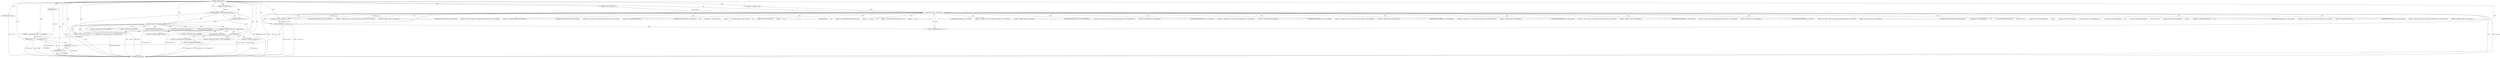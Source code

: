 digraph "_TIFFPrintField" {  
"3133" [label = <(METHOD,_TIFFPrintField)<SUB>75</SUB>> ]
"3233" [label = <(METHOD_RETURN,void)<SUB>75</SUB>> ]
"3134" [label = <(PARAM,FILE *fd)<SUB>75</SUB>> ]
"3135" [label = <(PARAM,const TIFFField *fip)<SUB>75</SUB>> ]
"3136" [label = <(PARAM,uint32_t value_count)<SUB>76</SUB>> ]
"3137" [label = <(PARAM,void *raw_data)<SUB>76</SUB>> ]
"3141" [label = <(&lt;operator&gt;.assignment,*field_name = fip-&gt;field_name)<SUB>82</SUB>> ]
"3189" [label = <(fprintf,fprintf(fd, &quot;  %s: &quot;, field_name))<SUB>94</SUB>> ]
"3230" [label = <(fprintf,fprintf(fd, &quot;\n&quot;))<SUB>148</SUB>> ]
"3147" [label = <(TIFFFieldIsAnonymous,TIFFFieldIsAnonymous(fip))<SUB>83</SUB>> ]
"3198" [label = <(&lt;operator&gt;.lessThan,j &lt; value_count)<SUB>96</SUB>> ]
"3201" [label = <(&lt;operator&gt;.postIncrement,j++)<SUB>96</SUB>> ]
"3195" [label = <(&lt;operator&gt;.assignment,j = 0)<SUB>96</SUB>> ]
"3156" [label = <(&lt;operator&gt;.lessThan,i &lt; NTAGS)<SUB>85</SUB>> ]
"3167" [label = <(&lt;operator&gt;.preIncrement,++i)<SUB>85</SUB>> ]
"3221" [label = <(&lt;operator&gt;.lessThan,j &lt; value_count - 1)<SUB>144</SUB>> ]
"3153" [label = <(&lt;operator&gt;.assignment,i = 0)<SUB>85</SUB>> ]
"3227" [label = <(fprintf,fprintf(fd, &quot;,&quot;))<SUB>145</SUB>> ]
"3171" [label = <(&lt;operator&gt;.equals,fip-&gt;field_tag == tagnames[i].tag)<SUB>87</SUB>> ]
"3223" [label = <(&lt;operator&gt;.subtraction,value_count - 1)<SUB>144</SUB>> ]
"3160" [label = <(&lt;operator&gt;.division,sizeof (tagnames) / sizeof (tagnames[0]))<SUB>85</SUB>> ]
"3181" [label = <(&lt;operator&gt;.assignment,field_name = tagnames[i].name)<SUB>89</SUB>> ]
"3161" [label = <(&lt;operator&gt;.sizeOf,sizeof (tagnames))<SUB>85</SUB>> ]
"3163" [label = <(&lt;operator&gt;.sizeOf,sizeof (tagnames[0]))<SUB>85</SUB>> ]
"3204" [label = <(UNKNOWN,if (fip-&gt;field_type == TIFF_BYTE)\012            fprintf(fd, &quot;%&quot; PRIu8, ((uint8_t *)raw_data)[j]);,if (fip-&gt;field_type == TIFF_BYTE)\012            fprintf(fd, &quot;%&quot; PRIu8, ((uint8_t *)raw_data)[j]);)<SUB>98</SUB>> ]
"3205" [label = <(UNKNOWN,else if (fip-&gt;field_type == TIFF_UNDEFINED)\012            fprintf(fd, &quot;0x%&quot; PRIx8, ((uint8_t *)raw_data)[j]);,else if (fip-&gt;field_type == TIFF_UNDEFINED)\012            fprintf(fd, &quot;0x%&quot; PRIx8, ((uint8_t *)raw_data)[j]);)<SUB>100</SUB>> ]
"3206" [label = <(UNKNOWN,else if (fip-&gt;field_type == TIFF_SBYTE)\012            fprintf(fd, &quot;%&quot; PRId8, ((int8_t *)raw_data)[j]);,else if (fip-&gt;field_type == TIFF_SBYTE)\012            fprintf(fd, &quot;%&quot; PRId8, ((int8_t *)raw_data)[j]);)<SUB>102</SUB>> ]
"3207" [label = <(UNKNOWN,else if (fip-&gt;field_type == TIFF_SHORT)\012            fprintf(fd, &quot;%&quot; PRIu16, ((uint16_t *)raw_data)[j]);,else if (fip-&gt;field_type == TIFF_SHORT)\012            fprintf(fd, &quot;%&quot; PRIu16, ((uint16_t *)raw_data)[j]);)<SUB>104</SUB>> ]
"3208" [label = <(UNKNOWN,else if (fip-&gt;field_type == TIFF_SSHORT)\012            fprintf(fd, &quot;%&quot; PRId16, ((int16_t *)raw_data)[j]);,else if (fip-&gt;field_type == TIFF_SSHORT)\012            fprintf(fd, &quot;%&quot; PRId16, ((int16_t *)raw_data)[j]);)<SUB>106</SUB>> ]
"3209" [label = <(UNKNOWN,else if (fip-&gt;field_type == TIFF_LONG)\012            fprintf(fd, &quot;%&quot; PRIu32, ((uint32_t *)raw_data)[j]);,else if (fip-&gt;field_type == TIFF_LONG)\012            fprintf(fd, &quot;%&quot; PRIu32, ((uint32_t *)raw_data)[j]);)<SUB>108</SUB>> ]
"3210" [label = <(UNKNOWN,else if (fip-&gt;field_type == TIFF_SLONG)\012            fprintf(fd, &quot;%&quot; PRId32, ((int32_t *)raw_data)[j]);,else if (fip-&gt;field_type == TIFF_SLONG)\012            fprintf(fd, &quot;%&quot; PRId32, ((int32_t *)raw_data)[j]);)<SUB>110</SUB>> ]
"3211" [label = <(UNKNOWN,else if (fip-&gt;field_type == TIFF_IFD)\012            fprintf(fd, &quot;0x%&quot; PRIx32, ((uint32_t *)raw_data)[j]);,else if (fip-&gt;field_type == TIFF_IFD)\012            fprintf(fd, &quot;0x%&quot; PRIx32, ((uint32_t *)raw_data)[j]);)<SUB>112</SUB>> ]
"3212" [label = <(UNKNOWN,else if (fip-&gt;field_type == TIFF_RATIONAL ||\012                 fip-&gt;field_type == TIFF_SRATIONAL)\012        {\012            int tv_size = TIFFFieldSetGetSize(fip);\012            if (tv_size == 8)\012                fprintf(fd, &quot;%lf&quot;, ((double *)raw_data)[j]);\012            else\012                fprintf(fd, &quot;%f&quot;, ((float *)raw_data)[j]);\012        },else if (fip-&gt;field_type == TIFF_RATIONAL ||\012                 fip-&gt;field_type == TIFF_SRATIONAL)\012        {\012            int tv_size = TIFFFieldSetGetSize(fip);\012            if (tv_size == 8)\012                fprintf(fd, &quot;%lf&quot;, ((double *)raw_data)[j]);\012            else\012                fprintf(fd, &quot;%f&quot;, ((float *)raw_data)[j]);\012        })<SUB>114</SUB>> ]
"3213" [label = <(UNKNOWN,else if (fip-&gt;field_type == TIFF_FLOAT)\012            fprintf(fd, &quot;%f&quot;, ((float *)raw_data)[j]);,else if (fip-&gt;field_type == TIFF_FLOAT)\012            fprintf(fd, &quot;%f&quot;, ((float *)raw_data)[j]);)<SUB>123</SUB>> ]
"3214" [label = <(UNKNOWN,else if (fip-&gt;field_type == TIFF_LONG8)\012            fprintf(fd, &quot;%&quot; PRIu64, ((uint64_t *)raw_data)[j]);,else if (fip-&gt;field_type == TIFF_LONG8)\012            fprintf(fd, &quot;%&quot; PRIu64, ((uint64_t *)raw_data)[j]);)<SUB>125</SUB>> ]
"3215" [label = <(UNKNOWN,else if (fip-&gt;field_type == TIFF_SLONG8)\012            fprintf(fd, &quot;%&quot; PRId64, ((int64_t *)raw_data)[j]);,else if (fip-&gt;field_type == TIFF_SLONG8)\012            fprintf(fd, &quot;%&quot; PRId64, ((int64_t *)raw_data)[j]);)<SUB>127</SUB>> ]
"3216" [label = <(UNKNOWN,else if (fip-&gt;field_type == TIFF_IFD8)\012            fprintf(fd, &quot;0x%&quot; PRIx64, ((uint64_t *)raw_data)[j]);,else if (fip-&gt;field_type == TIFF_IFD8)\012            fprintf(fd, &quot;0x%&quot; PRIx64, ((uint64_t *)raw_data)[j]);)<SUB>129</SUB>> ]
"3217" [label = <(UNKNOWN,else if (fip-&gt;field_type == TIFF_DOUBLE)\012            fprintf(fd, &quot;%lf&quot;, ((double *)raw_data)[j]);,else if (fip-&gt;field_type == TIFF_DOUBLE)\012            fprintf(fd, &quot;%lf&quot;, ((double *)raw_data)[j]);)<SUB>131</SUB>> ]
"3218" [label = <(UNKNOWN,else if (fip-&gt;field_type == TIFF_ASCII)\012        {\012            fprintf(fd, &quot;%s&quot;, (char *)raw_data);\012            break;\012        },else if (fip-&gt;field_type == TIFF_ASCII)\012        {\012            fprintf(fd, &quot;%s&quot;, (char *)raw_data);\012            break;\012        })<SUB>133</SUB>> ]
"3219" [label = <(UNKNOWN,else\012        {\012            fprintf(fd, &quot;&lt;unsupported data type in TIFFPrint&gt;&quot;);\012            break;\012        },else\012        {\012            fprintf(fd, &quot;&lt;unsupported data type in TIFFPrint&gt;&quot;);\012            break;\012        })<SUB>138</SUB>> ]
"3158" [label = <(NTAGS,NTAGS)<SUB>85</SUB>> ]
"3172" [label = <(&lt;operator&gt;.indirectFieldAccess,fip-&gt;field_tag)<SUB>87</SUB>> ]
"3175" [label = <(&lt;operator&gt;.fieldAccess,tagnames[i].tag)<SUB>87</SUB>> ]
"3174" [label = <(FIELD_IDENTIFIER,field_tag,field_tag)<SUB>87</SUB>> ]
"3176" [label = <(&lt;operator&gt;.indirectIndexAccess,tagnames[i])<SUB>87</SUB>> ]
"3179" [label = <(FIELD_IDENTIFIER,tag,tag)<SUB>87</SUB>> ]
"3183" [label = <(&lt;operator&gt;.fieldAccess,tagnames[i].name)<SUB>89</SUB>> ]
"3164" [label = <(&lt;operator&gt;.indirectIndexAccess,tagnames[0])<SUB>85</SUB>> ]
"3184" [label = <(&lt;operator&gt;.indirectIndexAccess,tagnames[i])<SUB>89</SUB>> ]
"3187" [label = <(FIELD_IDENTIFIER,name,name)<SUB>89</SUB>> ]
  "3137" -> "3233"  [ label = "DDG: raw_data"] 
  "3141" -> "3233"  [ label = "DDG: fip-&gt;field_name"] 
  "3147" -> "3233"  [ label = "DDG: fip"] 
  "3147" -> "3233"  [ label = "DDG: TIFFFieldIsAnonymous(fip)"] 
  "3156" -> "3233"  [ label = "DDG: i"] 
  "3156" -> "3233"  [ label = "DDG: NTAGS"] 
  "3161" -> "3233"  [ label = "DDG: tagnames"] 
  "3163" -> "3233"  [ label = "DDG: tagnames[0]"] 
  "3160" -> "3233"  [ label = "DDG: sizeof (tagnames) / sizeof (tagnames[0])"] 
  "3156" -> "3233"  [ label = "DDG: i &lt; NTAGS"] 
  "3171" -> "3233"  [ label = "DDG: fip-&gt;field_tag"] 
  "3171" -> "3233"  [ label = "DDG: tagnames[i].tag"] 
  "3171" -> "3233"  [ label = "DDG: fip-&gt;field_tag == tagnames[i].tag"] 
  "3181" -> "3233"  [ label = "DDG: tagnames[i].name"] 
  "3189" -> "3233"  [ label = "DDG: field_name"] 
  "3189" -> "3233"  [ label = "DDG: fprintf(fd, &quot;  %s: &quot;, field_name)"] 
  "3198" -> "3233"  [ label = "DDG: j"] 
  "3198" -> "3233"  [ label = "DDG: value_count"] 
  "3198" -> "3233"  [ label = "DDG: j &lt; value_count"] 
  "3230" -> "3233"  [ label = "DDG: fd"] 
  "3230" -> "3233"  [ label = "DDG: fprintf(fd, &quot;\n&quot;)"] 
  "3221" -> "3233"  [ label = "DDG: value_count - 1"] 
  "3221" -> "3233"  [ label = "DDG: j &lt; value_count - 1"] 
  "3227" -> "3233"  [ label = "DDG: fprintf(fd, &quot;,&quot;)"] 
  "3133" -> "3134"  [ label = "DDG: "] 
  "3133" -> "3135"  [ label = "DDG: "] 
  "3133" -> "3136"  [ label = "DDG: "] 
  "3133" -> "3137"  [ label = "DDG: "] 
  "3133" -> "3141"  [ label = "DDG: "] 
  "3134" -> "3189"  [ label = "DDG: fd"] 
  "3133" -> "3189"  [ label = "DDG: "] 
  "3141" -> "3189"  [ label = "DDG: field_name"] 
  "3181" -> "3189"  [ label = "DDG: field_name"] 
  "3189" -> "3230"  [ label = "DDG: fd"] 
  "3227" -> "3230"  [ label = "DDG: fd"] 
  "3133" -> "3230"  [ label = "DDG: "] 
  "3135" -> "3147"  [ label = "DDG: fip"] 
  "3133" -> "3147"  [ label = "DDG: "] 
  "3133" -> "3195"  [ label = "DDG: "] 
  "3195" -> "3198"  [ label = "DDG: j"] 
  "3201" -> "3198"  [ label = "DDG: j"] 
  "3133" -> "3198"  [ label = "DDG: "] 
  "3223" -> "3198"  [ label = "DDG: value_count"] 
  "3136" -> "3198"  [ label = "DDG: value_count"] 
  "3221" -> "3201"  [ label = "DDG: j"] 
  "3133" -> "3201"  [ label = "DDG: "] 
  "3133" -> "3153"  [ label = "DDG: "] 
  "3153" -> "3156"  [ label = "DDG: i"] 
  "3167" -> "3156"  [ label = "DDG: i"] 
  "3133" -> "3156"  [ label = "DDG: "] 
  "3156" -> "3167"  [ label = "DDG: i"] 
  "3133" -> "3167"  [ label = "DDG: "] 
  "3198" -> "3221"  [ label = "DDG: j"] 
  "3133" -> "3221"  [ label = "DDG: "] 
  "3223" -> "3221"  [ label = "DDG: value_count"] 
  "3223" -> "3221"  [ label = "DDG: 1"] 
  "3198" -> "3223"  [ label = "DDG: value_count"] 
  "3133" -> "3223"  [ label = "DDG: "] 
  "3189" -> "3227"  [ label = "DDG: fd"] 
  "3133" -> "3227"  [ label = "DDG: "] 
  "3133" -> "3160"  [ label = "DDG: "] 
  "3133" -> "3181"  [ label = "DDG: "] 
  "3133" -> "3161"  [ label = "DDG: "] 
  "3147" -> "3156"  [ label = "CDG: "] 
  "3147" -> "3158"  [ label = "CDG: "] 
  "3147" -> "3153"  [ label = "CDG: "] 
  "3198" -> "3219"  [ label = "CDG: "] 
  "3198" -> "3216"  [ label = "CDG: "] 
  "3198" -> "3212"  [ label = "CDG: "] 
  "3198" -> "3217"  [ label = "CDG: "] 
  "3198" -> "3221"  [ label = "CDG: "] 
  "3198" -> "3204"  [ label = "CDG: "] 
  "3198" -> "3214"  [ label = "CDG: "] 
  "3198" -> "3208"  [ label = "CDG: "] 
  "3198" -> "3215"  [ label = "CDG: "] 
  "3198" -> "3213"  [ label = "CDG: "] 
  "3198" -> "3198"  [ label = "CDG: "] 
  "3198" -> "3211"  [ label = "CDG: "] 
  "3198" -> "3205"  [ label = "CDG: "] 
  "3198" -> "3207"  [ label = "CDG: "] 
  "3198" -> "3218"  [ label = "CDG: "] 
  "3198" -> "3210"  [ label = "CDG: "] 
  "3198" -> "3201"  [ label = "CDG: "] 
  "3198" -> "3206"  [ label = "CDG: "] 
  "3198" -> "3223"  [ label = "CDG: "] 
  "3198" -> "3209"  [ label = "CDG: "] 
  "3156" -> "3172"  [ label = "CDG: "] 
  "3156" -> "3175"  [ label = "CDG: "] 
  "3156" -> "3171"  [ label = "CDG: "] 
  "3156" -> "3174"  [ label = "CDG: "] 
  "3156" -> "3179"  [ label = "CDG: "] 
  "3156" -> "3176"  [ label = "CDG: "] 
  "3221" -> "3227"  [ label = "CDG: "] 
  "3158" -> "3161"  [ label = "CDG: "] 
  "3158" -> "3164"  [ label = "CDG: "] 
  "3158" -> "3160"  [ label = "CDG: "] 
  "3158" -> "3163"  [ label = "CDG: "] 
  "3171" -> "3187"  [ label = "CDG: "] 
  "3171" -> "3156"  [ label = "CDG: "] 
  "3171" -> "3158"  [ label = "CDG: "] 
  "3171" -> "3167"  [ label = "CDG: "] 
  "3171" -> "3183"  [ label = "CDG: "] 
  "3171" -> "3181"  [ label = "CDG: "] 
  "3171" -> "3184"  [ label = "CDG: "] 
}
